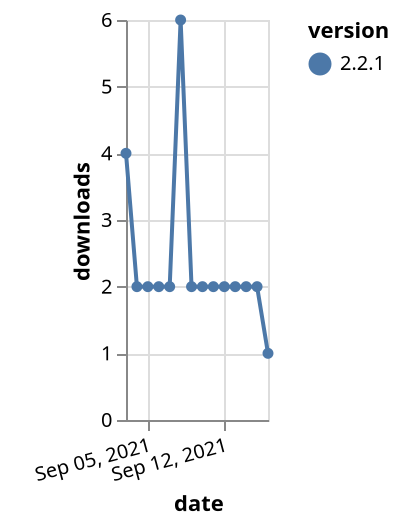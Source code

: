 {"$schema": "https://vega.github.io/schema/vega-lite/v5.json", "description": "A simple bar chart with embedded data.", "data": {"values": [{"date": "2021-09-03", "total": 1104, "delta": 4, "version": "2.2.1"}, {"date": "2021-09-04", "total": 1106, "delta": 2, "version": "2.2.1"}, {"date": "2021-09-05", "total": 1108, "delta": 2, "version": "2.2.1"}, {"date": "2021-09-06", "total": 1110, "delta": 2, "version": "2.2.1"}, {"date": "2021-09-07", "total": 1112, "delta": 2, "version": "2.2.1"}, {"date": "2021-09-08", "total": 1118, "delta": 6, "version": "2.2.1"}, {"date": "2021-09-09", "total": 1120, "delta": 2, "version": "2.2.1"}, {"date": "2021-09-10", "total": 1122, "delta": 2, "version": "2.2.1"}, {"date": "2021-09-11", "total": 1124, "delta": 2, "version": "2.2.1"}, {"date": "2021-09-12", "total": 1126, "delta": 2, "version": "2.2.1"}, {"date": "2021-09-13", "total": 1128, "delta": 2, "version": "2.2.1"}, {"date": "2021-09-14", "total": 1130, "delta": 2, "version": "2.2.1"}, {"date": "2021-09-15", "total": 1132, "delta": 2, "version": "2.2.1"}, {"date": "2021-09-16", "total": 1133, "delta": 1, "version": "2.2.1"}]}, "width": "container", "mark": {"type": "line", "point": {"filled": true}}, "encoding": {"x": {"field": "date", "type": "temporal", "timeUnit": "yearmonthdate", "title": "date", "axis": {"labelAngle": -15}}, "y": {"field": "delta", "type": "quantitative", "title": "downloads"}, "color": {"field": "version", "type": "nominal"}, "tooltip": {"field": "delta"}}}